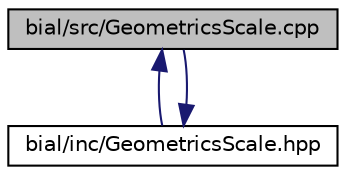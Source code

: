 digraph "bial/src/GeometricsScale.cpp"
{
  edge [fontname="Helvetica",fontsize="10",labelfontname="Helvetica",labelfontsize="10"];
  node [fontname="Helvetica",fontsize="10",shape=record];
  Node1 [label="bial/src/GeometricsScale.cpp",height=0.2,width=0.4,color="black", fillcolor="grey75", style="filled", fontcolor="black"];
  Node1 -> Node2 [dir="back",color="midnightblue",fontsize="10",style="solid",fontname="Helvetica"];
  Node2 [label="bial/inc/GeometricsScale.hpp",height=0.2,width=0.4,color="black", fillcolor="white", style="filled",URL="$_geometrics_scale_8hpp.html"];
  Node2 -> Node1 [dir="back",color="midnightblue",fontsize="10",style="solid",fontname="Helvetica"];
}
